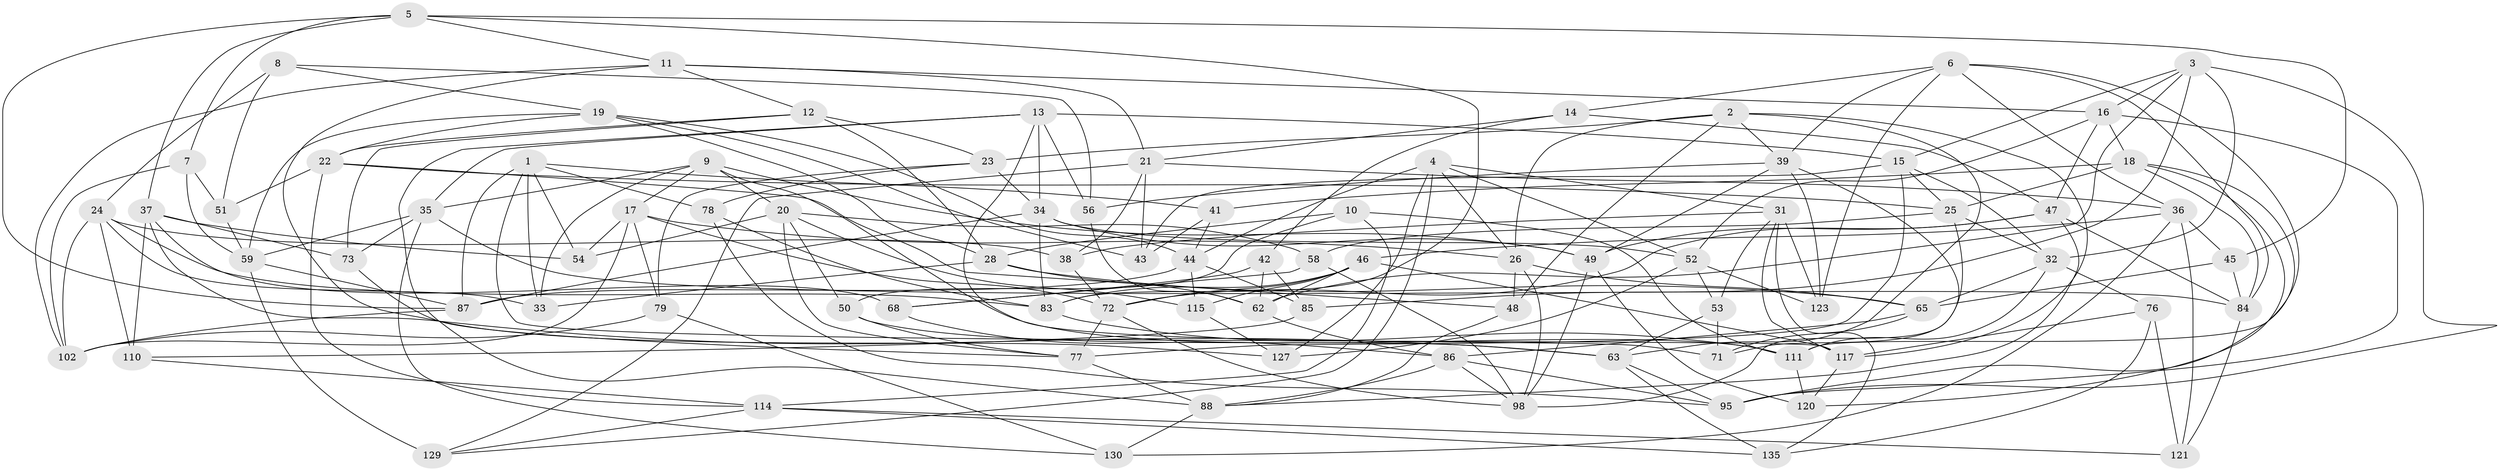 // Generated by graph-tools (version 1.1) at 2025/52/02/27/25 19:52:32]
// undirected, 85 vertices, 221 edges
graph export_dot {
graph [start="1"]
  node [color=gray90,style=filled];
  1 [super="+97"];
  2 [super="+30"];
  3 [super="+66"];
  4 [super="+29"];
  5 [super="+106"];
  6 [super="+89"];
  7;
  8;
  9 [super="+99"];
  10;
  11 [super="+75"];
  12 [super="+94"];
  13 [super="+64"];
  14;
  15 [super="+27"];
  16 [super="+60"];
  17 [super="+100"];
  18 [super="+112"];
  19 [super="+136"];
  20 [super="+67"];
  21 [super="+122"];
  22 [super="+105"];
  23 [super="+132"];
  24 [super="+119"];
  25 [super="+55"];
  26 [super="+69"];
  28 [super="+104"];
  31 [super="+90"];
  32 [super="+74"];
  33;
  34 [super="+70"];
  35 [super="+40"];
  36 [super="+61"];
  37 [super="+81"];
  38;
  39 [super="+108"];
  41;
  42;
  43;
  44 [super="+125"];
  45;
  46 [super="+82"];
  47 [super="+57"];
  48;
  49 [super="+133"];
  50;
  51;
  52 [super="+109"];
  53;
  54;
  56;
  58;
  59 [super="+93"];
  62 [super="+80"];
  63 [super="+96"];
  65 [super="+116"];
  68;
  71;
  72 [super="+91"];
  73;
  76;
  77 [super="+92"];
  78;
  79;
  83 [super="+107"];
  84 [super="+124"];
  85;
  86 [super="+113"];
  87 [super="+137"];
  88 [super="+103"];
  95 [super="+131"];
  98 [super="+101"];
  102 [super="+128"];
  110;
  111 [super="+118"];
  114 [super="+134"];
  115;
  117 [super="+126"];
  120;
  121;
  123;
  127;
  129;
  130;
  135;
  1 -- 78;
  1 -- 87;
  1 -- 117;
  1 -- 41;
  1 -- 33;
  1 -- 54;
  2 -- 23;
  2 -- 117;
  2 -- 48;
  2 -- 26;
  2 -- 39;
  2 -- 63;
  3 -- 85;
  3 -- 32;
  3 -- 62;
  3 -- 16;
  3 -- 95;
  3 -- 15;
  4 -- 52;
  4 -- 31;
  4 -- 129;
  4 -- 26;
  4 -- 44;
  4 -- 127;
  5 -- 7;
  5 -- 37;
  5 -- 11;
  5 -- 83;
  5 -- 45;
  5 -- 87;
  6 -- 123;
  6 -- 36;
  6 -- 111;
  6 -- 39;
  6 -- 14;
  6 -- 84;
  7 -- 59;
  7 -- 51;
  7 -- 102;
  8 -- 51;
  8 -- 19;
  8 -- 56;
  8 -- 24;
  9 -- 35;
  9 -- 17;
  9 -- 20;
  9 -- 111;
  9 -- 33;
  9 -- 49;
  10 -- 50;
  10 -- 28;
  10 -- 114;
  10 -- 111;
  11 -- 127;
  11 -- 12;
  11 -- 102;
  11 -- 16;
  11 -- 21;
  12 -- 22;
  12 -- 73;
  12 -- 28;
  12 -- 23 [weight=2];
  13 -- 34;
  13 -- 56;
  13 -- 35;
  13 -- 88;
  13 -- 71;
  13 -- 15;
  14 -- 21;
  14 -- 42;
  14 -- 47;
  15 -- 43;
  15 -- 77;
  15 -- 32;
  15 -- 25;
  16 -- 47;
  16 -- 52;
  16 -- 18;
  16 -- 95;
  17 -- 79;
  17 -- 26;
  17 -- 54;
  17 -- 72;
  17 -- 102;
  18 -- 41;
  18 -- 25;
  18 -- 120;
  18 -- 84;
  18 -- 95;
  19 -- 59;
  19 -- 43;
  19 -- 44;
  19 -- 28;
  19 -- 22;
  20 -- 54;
  20 -- 77;
  20 -- 50;
  20 -- 115;
  20 -- 58;
  21 -- 43;
  21 -- 129;
  21 -- 38;
  21 -- 36;
  22 -- 51;
  22 -- 114;
  22 -- 48;
  22 -- 25;
  23 -- 79;
  23 -- 34;
  23 -- 78;
  24 -- 102;
  24 -- 33;
  24 -- 38;
  24 -- 110;
  24 -- 83;
  25 -- 58;
  25 -- 32;
  25 -- 71;
  26 -- 48;
  26 -- 98;
  26 -- 65;
  28 -- 33;
  28 -- 65;
  28 -- 62;
  31 -- 135;
  31 -- 123;
  31 -- 117;
  31 -- 53;
  31 -- 38;
  32 -- 111;
  32 -- 76;
  32 -- 65;
  34 -- 49;
  34 -- 83;
  34 -- 52;
  34 -- 87;
  35 -- 73;
  35 -- 130;
  35 -- 84;
  35 -- 59;
  36 -- 130;
  36 -- 121;
  36 -- 45;
  36 -- 46;
  37 -- 110;
  37 -- 73;
  37 -- 68;
  37 -- 54;
  37 -- 63;
  38 -- 72;
  39 -- 56;
  39 -- 98;
  39 -- 123;
  39 -- 49;
  41 -- 44;
  41 -- 43;
  42 -- 85;
  42 -- 68;
  42 -- 62;
  44 -- 115;
  44 -- 85;
  44 -- 87;
  45 -- 65;
  45 -- 84;
  46 -- 72;
  46 -- 117;
  46 -- 115;
  46 -- 83;
  46 -- 62;
  47 -- 88;
  47 -- 72;
  47 -- 84;
  47 -- 49;
  48 -- 88;
  49 -- 120;
  49 -- 98;
  50 -- 63;
  50 -- 77;
  51 -- 59;
  52 -- 123;
  52 -- 127;
  52 -- 53;
  53 -- 71;
  53 -- 63;
  56 -- 62;
  58 -- 98;
  58 -- 68;
  59 -- 129;
  59 -- 87;
  62 -- 86;
  63 -- 135;
  63 -- 95;
  65 -- 71;
  65 -- 86;
  68 -- 86;
  72 -- 98;
  72 -- 77;
  73 -- 77;
  76 -- 117;
  76 -- 121;
  76 -- 135;
  77 -- 88;
  78 -- 83;
  78 -- 95;
  79 -- 130;
  79 -- 102;
  83 -- 111;
  84 -- 121;
  85 -- 110;
  86 -- 88;
  86 -- 98;
  86 -- 95;
  87 -- 102;
  88 -- 130;
  110 -- 114;
  111 -- 120;
  114 -- 121;
  114 -- 129;
  114 -- 135;
  115 -- 127;
  117 -- 120;
}
